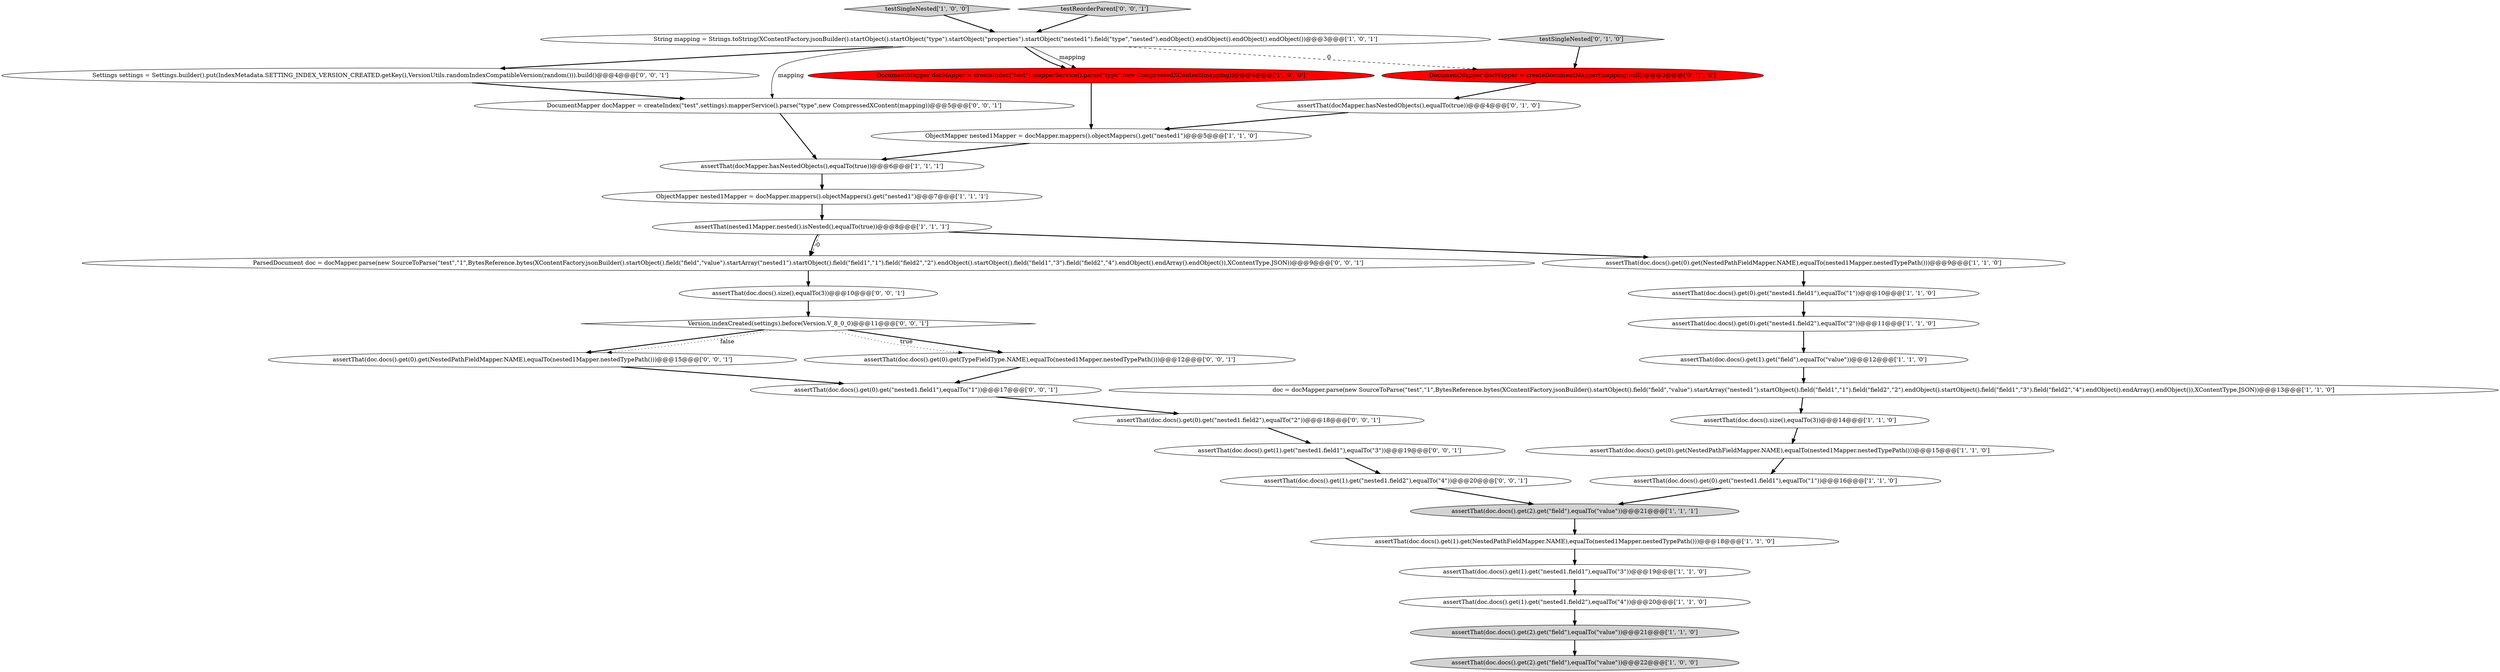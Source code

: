 digraph {
17 [style = filled, label = "assertThat(doc.docs().get(2).get(\"field\"),equalTo(\"value\"))@@@21@@@['1', '1', '0']", fillcolor = lightgray, shape = ellipse image = "AAA0AAABBB1BBB"];
25 [style = filled, label = "assertThat(doc.docs().get(0).get(NestedPathFieldMapper.NAME),equalTo(nested1Mapper.nestedTypePath()))@@@15@@@['0', '0', '1']", fillcolor = white, shape = ellipse image = "AAA0AAABBB3BBB"];
26 [style = filled, label = "Settings settings = Settings.builder().put(IndexMetadata.SETTING_INDEX_VERSION_CREATED.getKey(),VersionUtils.randomIndexCompatibleVersion(random())).build()@@@4@@@['0', '0', '1']", fillcolor = white, shape = ellipse image = "AAA0AAABBB3BBB"];
1 [style = filled, label = "assertThat(doc.docs().get(1).get(\"nested1.field2\"),equalTo(\"4\"))@@@20@@@['1', '1', '0']", fillcolor = white, shape = ellipse image = "AAA0AAABBB1BBB"];
3 [style = filled, label = "assertThat(doc.docs().get(0).get(\"nested1.field1\"),equalTo(\"1\"))@@@16@@@['1', '1', '0']", fillcolor = white, shape = ellipse image = "AAA0AAABBB1BBB"];
27 [style = filled, label = "DocumentMapper docMapper = createIndex(\"test\",settings).mapperService().parse(\"type\",new CompressedXContent(mapping))@@@5@@@['0', '0', '1']", fillcolor = white, shape = ellipse image = "AAA0AAABBB3BBB"];
9 [style = filled, label = "testSingleNested['1', '0', '0']", fillcolor = lightgray, shape = diamond image = "AAA0AAABBB1BBB"];
18 [style = filled, label = "assertThat(doc.docs().get(1).get(NestedPathFieldMapper.NAME),equalTo(nested1Mapper.nestedTypePath()))@@@18@@@['1', '1', '0']", fillcolor = white, shape = ellipse image = "AAA0AAABBB1BBB"];
24 [style = filled, label = "assertThat(doc.docs().get(0).get(\"nested1.field2\"),equalTo(\"2\"))@@@18@@@['0', '0', '1']", fillcolor = white, shape = ellipse image = "AAA0AAABBB3BBB"];
7 [style = filled, label = "assertThat(doc.docs().get(0).get(\"nested1.field1\"),equalTo(\"1\"))@@@10@@@['1', '1', '0']", fillcolor = white, shape = ellipse image = "AAA0AAABBB1BBB"];
33 [style = filled, label = "assertThat(doc.docs().get(0).get(\"nested1.field1\"),equalTo(\"1\"))@@@17@@@['0', '0', '1']", fillcolor = white, shape = ellipse image = "AAA0AAABBB3BBB"];
15 [style = filled, label = "doc = docMapper.parse(new SourceToParse(\"test\",\"1\",BytesReference.bytes(XContentFactory.jsonBuilder().startObject().field(\"field\",\"value\").startArray(\"nested1\").startObject().field(\"field1\",\"1\").field(\"field2\",\"2\").endObject().startObject().field(\"field1\",\"3\").field(\"field2\",\"4\").endObject().endArray().endObject()),XContentType.JSON))@@@13@@@['1', '1', '0']", fillcolor = white, shape = ellipse image = "AAA0AAABBB1BBB"];
16 [style = filled, label = "assertThat(doc.docs().get(1).get(\"nested1.field1\"),equalTo(\"3\"))@@@19@@@['1', '1', '0']", fillcolor = white, shape = ellipse image = "AAA0AAABBB1BBB"];
35 [style = filled, label = "testReorderParent['0', '0', '1']", fillcolor = lightgray, shape = diamond image = "AAA0AAABBB3BBB"];
8 [style = filled, label = "assertThat(doc.docs().get(2).get(\"field\"),equalTo(\"value\"))@@@21@@@['1', '1', '1']", fillcolor = lightgray, shape = ellipse image = "AAA0AAABBB1BBB"];
28 [style = filled, label = "assertThat(doc.docs().get(1).get(\"nested1.field2\"),equalTo(\"4\"))@@@20@@@['0', '0', '1']", fillcolor = white, shape = ellipse image = "AAA0AAABBB3BBB"];
13 [style = filled, label = "ObjectMapper nested1Mapper = docMapper.mappers().objectMappers().get(\"nested1\")@@@7@@@['1', '1', '1']", fillcolor = white, shape = ellipse image = "AAA0AAABBB1BBB"];
2 [style = filled, label = "ObjectMapper nested1Mapper = docMapper.mappers().objectMappers().get(\"nested1\")@@@5@@@['1', '1', '0']", fillcolor = white, shape = ellipse image = "AAA0AAABBB1BBB"];
32 [style = filled, label = "Version.indexCreated(settings).before(Version.V_8_0_0)@@@11@@@['0', '0', '1']", fillcolor = white, shape = diamond image = "AAA0AAABBB3BBB"];
19 [style = filled, label = "assertThat(docMapper.hasNestedObjects(),equalTo(true))@@@6@@@['1', '1', '1']", fillcolor = white, shape = ellipse image = "AAA0AAABBB1BBB"];
22 [style = filled, label = "DocumentMapper docMapper = createDocumentMapper(mapping(null))@@@3@@@['0', '1', '0']", fillcolor = red, shape = ellipse image = "AAA1AAABBB2BBB"];
0 [style = filled, label = "assertThat(doc.docs().get(0).get(NestedPathFieldMapper.NAME),equalTo(nested1Mapper.nestedTypePath()))@@@15@@@['1', '1', '0']", fillcolor = white, shape = ellipse image = "AAA0AAABBB1BBB"];
5 [style = filled, label = "assertThat(doc.docs().get(1).get(\"field\"),equalTo(\"value\"))@@@12@@@['1', '1', '0']", fillcolor = white, shape = ellipse image = "AAA0AAABBB1BBB"];
34 [style = filled, label = "ParsedDocument doc = docMapper.parse(new SourceToParse(\"test\",\"1\",BytesReference.bytes(XContentFactory.jsonBuilder().startObject().field(\"field\",\"value\").startArray(\"nested1\").startObject().field(\"field1\",\"1\").field(\"field2\",\"2\").endObject().startObject().field(\"field1\",\"3\").field(\"field2\",\"4\").endObject().endArray().endObject()),XContentType.JSON))@@@9@@@['0', '0', '1']", fillcolor = white, shape = ellipse image = "AAA0AAABBB3BBB"];
12 [style = filled, label = "assertThat(doc.docs().get(2).get(\"field\"),equalTo(\"value\"))@@@22@@@['1', '0', '0']", fillcolor = lightgray, shape = ellipse image = "AAA0AAABBB1BBB"];
30 [style = filled, label = "assertThat(doc.docs().get(0).get(TypeFieldType.NAME),equalTo(nested1Mapper.nestedTypePath()))@@@12@@@['0', '0', '1']", fillcolor = white, shape = ellipse image = "AAA0AAABBB3BBB"];
31 [style = filled, label = "assertThat(doc.docs().size(),equalTo(3))@@@10@@@['0', '0', '1']", fillcolor = white, shape = ellipse image = "AAA0AAABBB3BBB"];
10 [style = filled, label = "assertThat(doc.docs().get(0).get(NestedPathFieldMapper.NAME),equalTo(nested1Mapper.nestedTypePath()))@@@9@@@['1', '1', '0']", fillcolor = white, shape = ellipse image = "AAA0AAABBB1BBB"];
20 [style = filled, label = "assertThat(doc.docs().get(0).get(\"nested1.field2\"),equalTo(\"2\"))@@@11@@@['1', '1', '0']", fillcolor = white, shape = ellipse image = "AAA0AAABBB1BBB"];
23 [style = filled, label = "testSingleNested['0', '1', '0']", fillcolor = lightgray, shape = diamond image = "AAA0AAABBB2BBB"];
29 [style = filled, label = "assertThat(doc.docs().get(1).get(\"nested1.field1\"),equalTo(\"3\"))@@@19@@@['0', '0', '1']", fillcolor = white, shape = ellipse image = "AAA0AAABBB3BBB"];
4 [style = filled, label = "DocumentMapper docMapper = createIndex(\"test\").mapperService().parse(\"type\",new CompressedXContent(mapping))@@@4@@@['1', '0', '0']", fillcolor = red, shape = ellipse image = "AAA1AAABBB1BBB"];
14 [style = filled, label = "assertThat(nested1Mapper.nested().isNested(),equalTo(true))@@@8@@@['1', '1', '1']", fillcolor = white, shape = ellipse image = "AAA0AAABBB1BBB"];
21 [style = filled, label = "assertThat(docMapper.hasNestedObjects(),equalTo(true))@@@4@@@['0', '1', '0']", fillcolor = white, shape = ellipse image = "AAA0AAABBB2BBB"];
11 [style = filled, label = "String mapping = Strings.toString(XContentFactory.jsonBuilder().startObject().startObject(\"type\").startObject(\"properties\").startObject(\"nested1\").field(\"type\",\"nested\").endObject().endObject().endObject().endObject())@@@3@@@['1', '0', '1']", fillcolor = white, shape = ellipse image = "AAA0AAABBB1BBB"];
6 [style = filled, label = "assertThat(doc.docs().size(),equalTo(3))@@@14@@@['1', '1', '0']", fillcolor = white, shape = ellipse image = "AAA0AAABBB1BBB"];
0->3 [style = bold, label=""];
2->19 [style = bold, label=""];
9->11 [style = bold, label=""];
30->33 [style = bold, label=""];
25->33 [style = bold, label=""];
14->34 [style = dashed, label="0"];
8->18 [style = bold, label=""];
31->32 [style = bold, label=""];
11->4 [style = bold, label=""];
11->22 [style = dashed, label="0"];
22->21 [style = bold, label=""];
14->10 [style = bold, label=""];
5->15 [style = bold, label=""];
14->34 [style = bold, label=""];
34->31 [style = bold, label=""];
15->6 [style = bold, label=""];
6->0 [style = bold, label=""];
24->29 [style = bold, label=""];
4->2 [style = bold, label=""];
7->20 [style = bold, label=""];
32->30 [style = bold, label=""];
10->7 [style = bold, label=""];
1->17 [style = bold, label=""];
20->5 [style = bold, label=""];
21->2 [style = bold, label=""];
29->28 [style = bold, label=""];
26->27 [style = bold, label=""];
17->12 [style = bold, label=""];
23->22 [style = bold, label=""];
19->13 [style = bold, label=""];
16->1 [style = bold, label=""];
33->24 [style = bold, label=""];
3->8 [style = bold, label=""];
28->8 [style = bold, label=""];
32->25 [style = bold, label=""];
32->30 [style = dotted, label="true"];
27->19 [style = bold, label=""];
11->4 [style = solid, label="mapping"];
11->27 [style = solid, label="mapping"];
32->25 [style = dotted, label="false"];
13->14 [style = bold, label=""];
11->26 [style = bold, label=""];
35->11 [style = bold, label=""];
18->16 [style = bold, label=""];
}
